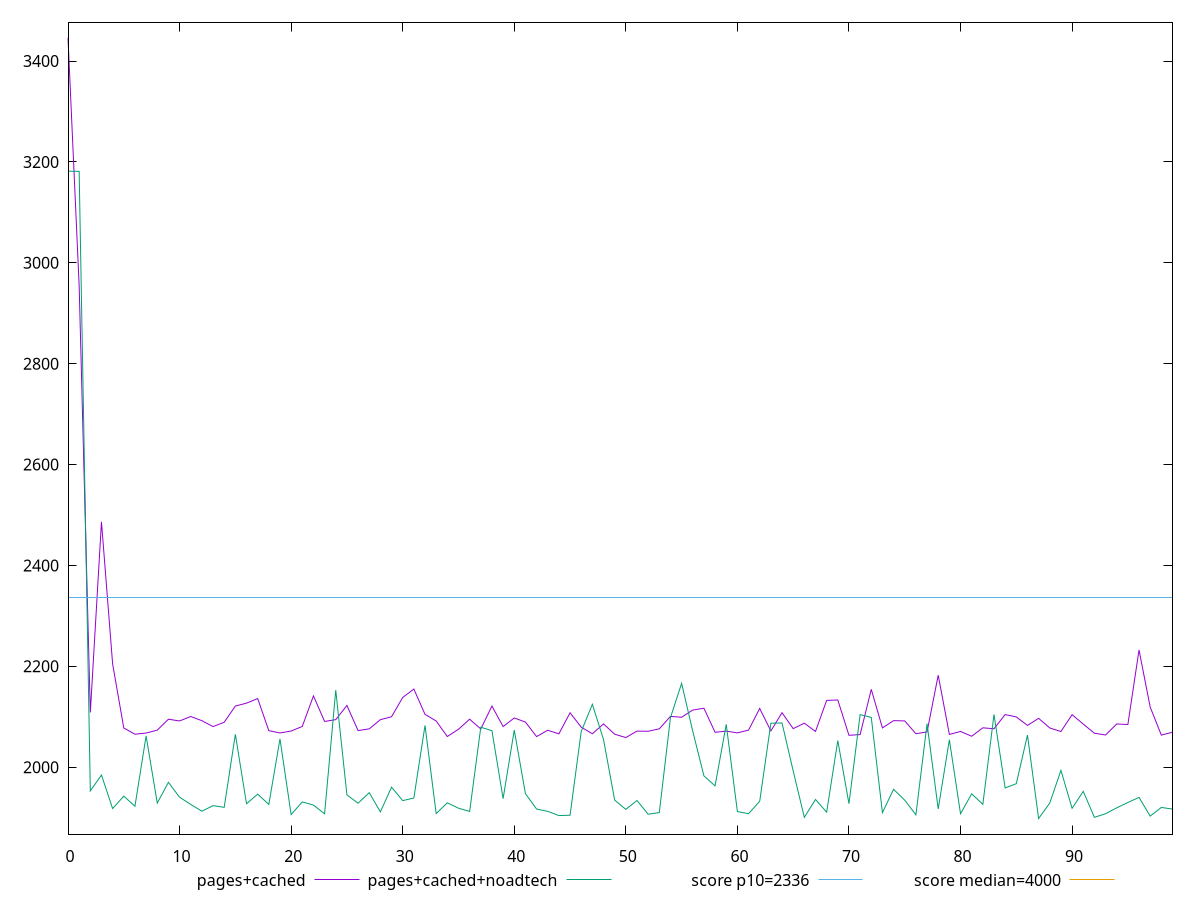 reset

$pagesCached <<EOF
0 3445.8105000000005
1 2954.5375
2 2108.4435000000003
3 2486.3949999999995
4 2204.6409999999996
5 2077.7055
6 2065.364
7 2067.6735
8 2073.433
9 2095.0534999999995
10 2091.6490000000003
11 2100.471
12 2092.144
13 2080.4345000000003
14 2089.053
15 2121.1400000000003
16 2126.9542
17 2136.084
18 2072.366
19 2067.8669999999997
20 2071.6345
21 2080.7810000000004
22 2141.303
23 2090.6675000000005
24 2094.2670000000003
25 2122.383
26 2072.575
27 2075.974
28 2094.1515
29 2099.9815000000003
30 2138.146
31 2154.8965
32 2104.761
33 2091.55
34 2060.7774999999997
35 2075.1655
36 2095.1470000000004
37 2075.776
38 2121.1805000000004
39 2080.4675
40 2097.5725
41 2089.4655000000002
42 2060.662
43 2073.224
44 2066.0443999999998
45 2107.8244999999997
46 2079.3950000000004
47 2066.2445
48 2085.7530000000006
49 2065.3500000000004
50 2058.7039999999997
51 2071.508
52 2071.1985000000004
53 2076.051
54 2100.6305
55 2098.9969999999994
56 2113.286
57 2116.795
58 2069.1594999999998
59 2071.4255000000003
60 2068.0071000000007
61 2073.472
62 2116.3330000000005
63 2071.8379999999997
64 2108.0280000000002
65 2076.4195
66 2087.2388499999997
67 2070.8205
68 2132.34975
69 2133.24
70 2063.17
71 2064.6275
72 2154.2775
73 2077.8494999999994
74 2092.26915
75 2091.6654999999996
76 2066.3135
77 2069.8379999999997
78 2182.3825000000006
79 2064.98455
80 2070.7929999999997
81 2061.3495000000003
82 2078.031
83 2076.161
84 2104.266
85 2099.602
86 2082.7664999999997
87 2096.8135
88 2077.7065000000002
89 2070.6885
90 2104.068
91 2085.434
92 2067.3610000000003
93 2063.7639999999997
94 2085.6485000000002
95 2084.6106000000004
96 2232.3520000000003
97 2119.13705
98 2063.5225
99 2069.385
EOF

$pagesCachedNoadtech <<EOF
0 3181.562
1 3181.169
2 1952.9544999999998
3 1984.417
4 1917.9574499999997
5 1942.584
6 1922.4759999999999
7 2062.06085
8 1928.90695
9 1969.8804999999998
10 1940.4444999999998
11 1926.21085
12 1912.7205500000002
13 1923.7025
14 1920.3695000000002
15 2065.06205
16 1927.5128000000004
17 1946.4591000000003
18 1926.1665000000003
19 2055.9745000000003
20 1906.04915
21 1931.0889999999997
22 1924.8354999999997
23 1907.6205000000004
24 2152.6495
25 1945.103
26 1928.5205
27 1949.4544999999998
28 1911.3222999999996
29 1960.393
30 1933.7290000000003
31 1938.8110000000001
32 2082.7940000000003
33 1908.01475
34 1929.3399000000004
35 1918.6919999999996
36 1912.1965000000002
37 2079.22725
38 2072.2358999999997
39 1937.6284999999998
40 2073.5627
41 1947.5395000000003
42 1916.9979999999998
43 1912.4173499999997
44 1904.05175
45 1904.72145
46 2070.7047000000002
47 2124.6105
48 2054.84
49 1934.6854999999998
50 1916.3494
51 1933.9651500000004
52 1906.78665
53 1909.9819499999996
54 2098.18585
55 2166.064
56 2071.13955
57 1982.6734999999999
58 1962.9560000000001
59 2084.8025
60 1911.96
61 1907.8195500000002
62 1932.4309999999996
63 2087.1499999999996
64 2087.6764000000003
65 1992.5815
66 1900.5327999999997
67 1935.9545000000003
68 1910.8490000000002
69 2052.6899999999996
70 1927.6406499999998
71 2104.1106999999997
72 2098.6839999999997
73 1909.8975500000001
74 1956.1689999999999
75 1934.4812499999998
76 1905.5034999999998
77 2086.1322999999998
78 1917.1850000000002
79 2054.37305
80 1907.6479999999997
81 1947.1275
82 1926.3281499999998
83 2104.4365
84 1958.8035
85 1967.2954999999997
86 2063.5595
87 1898.2045000000003
88 1928.9330000000004
89 1993.6680000000001
90 1918.4684000000002
91 1952.0902500000004
92 1900.5365000000002
93 1907.7415
94 1919.36965
95 1930.0036
96 1940.0859
97 1903.0279999999998
98 1920.1422000000005
99 1916.95015
EOF

set key outside below
set xrange [0:99]
set yrange [1867.2523800000004:3476.7626200000004]
set trange [1867.2523800000004:3476.7626200000004]
set terminal svg size 640, 520 enhanced background rgb 'white'
set output "report_00017_2021-02-10T15-08-03.406Z/first-meaningful-paint/comparison/line/1_vs_2.svg"

plot $pagesCached title "pages+cached" with line, \
     $pagesCachedNoadtech title "pages+cached+noadtech" with line, \
     2336 title "score p10=2336", \
     4000 title "score median=4000"

reset

